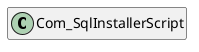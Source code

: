 @startuml
set namespaceSeparator \\
hide members
hide << alias >> circle

class Com_SqlInstallerScript
@enduml
